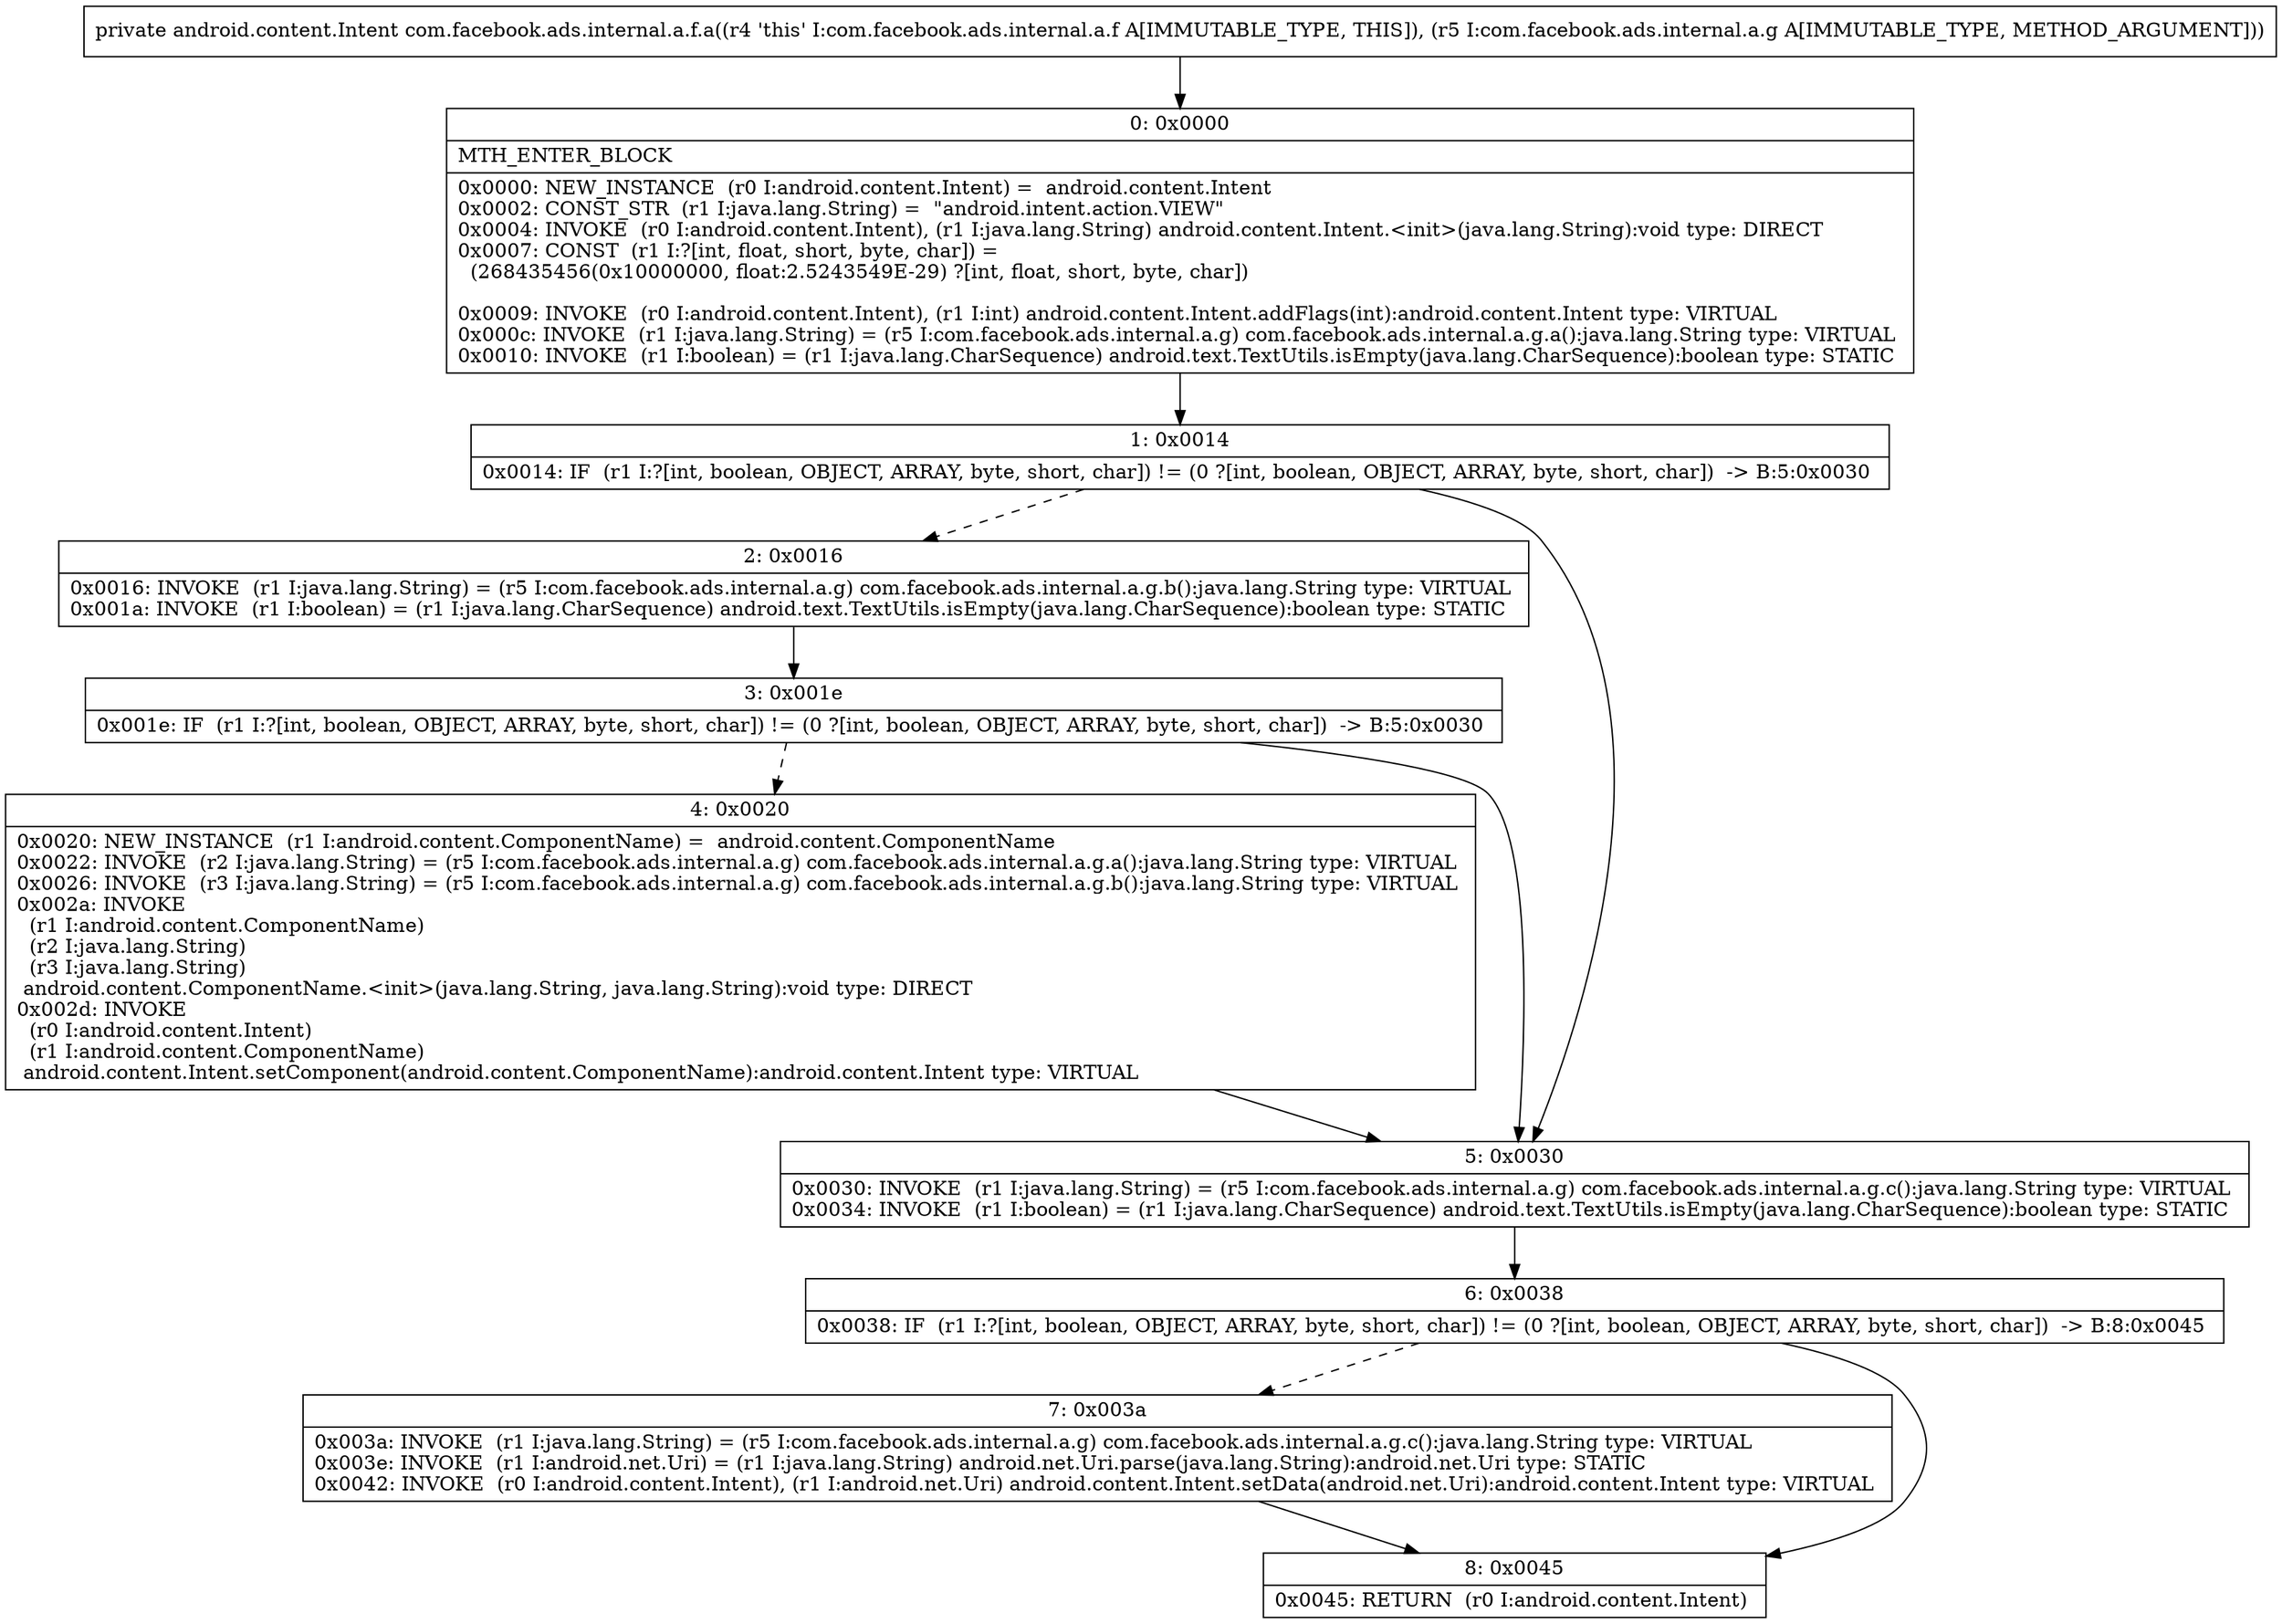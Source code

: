 digraph "CFG forcom.facebook.ads.internal.a.f.a(Lcom\/facebook\/ads\/internal\/a\/g;)Landroid\/content\/Intent;" {
Node_0 [shape=record,label="{0\:\ 0x0000|MTH_ENTER_BLOCK\l|0x0000: NEW_INSTANCE  (r0 I:android.content.Intent) =  android.content.Intent \l0x0002: CONST_STR  (r1 I:java.lang.String) =  \"android.intent.action.VIEW\" \l0x0004: INVOKE  (r0 I:android.content.Intent), (r1 I:java.lang.String) android.content.Intent.\<init\>(java.lang.String):void type: DIRECT \l0x0007: CONST  (r1 I:?[int, float, short, byte, char]) = \l  (268435456(0x10000000, float:2.5243549E\-29) ?[int, float, short, byte, char])\l \l0x0009: INVOKE  (r0 I:android.content.Intent), (r1 I:int) android.content.Intent.addFlags(int):android.content.Intent type: VIRTUAL \l0x000c: INVOKE  (r1 I:java.lang.String) = (r5 I:com.facebook.ads.internal.a.g) com.facebook.ads.internal.a.g.a():java.lang.String type: VIRTUAL \l0x0010: INVOKE  (r1 I:boolean) = (r1 I:java.lang.CharSequence) android.text.TextUtils.isEmpty(java.lang.CharSequence):boolean type: STATIC \l}"];
Node_1 [shape=record,label="{1\:\ 0x0014|0x0014: IF  (r1 I:?[int, boolean, OBJECT, ARRAY, byte, short, char]) != (0 ?[int, boolean, OBJECT, ARRAY, byte, short, char])  \-\> B:5:0x0030 \l}"];
Node_2 [shape=record,label="{2\:\ 0x0016|0x0016: INVOKE  (r1 I:java.lang.String) = (r5 I:com.facebook.ads.internal.a.g) com.facebook.ads.internal.a.g.b():java.lang.String type: VIRTUAL \l0x001a: INVOKE  (r1 I:boolean) = (r1 I:java.lang.CharSequence) android.text.TextUtils.isEmpty(java.lang.CharSequence):boolean type: STATIC \l}"];
Node_3 [shape=record,label="{3\:\ 0x001e|0x001e: IF  (r1 I:?[int, boolean, OBJECT, ARRAY, byte, short, char]) != (0 ?[int, boolean, OBJECT, ARRAY, byte, short, char])  \-\> B:5:0x0030 \l}"];
Node_4 [shape=record,label="{4\:\ 0x0020|0x0020: NEW_INSTANCE  (r1 I:android.content.ComponentName) =  android.content.ComponentName \l0x0022: INVOKE  (r2 I:java.lang.String) = (r5 I:com.facebook.ads.internal.a.g) com.facebook.ads.internal.a.g.a():java.lang.String type: VIRTUAL \l0x0026: INVOKE  (r3 I:java.lang.String) = (r5 I:com.facebook.ads.internal.a.g) com.facebook.ads.internal.a.g.b():java.lang.String type: VIRTUAL \l0x002a: INVOKE  \l  (r1 I:android.content.ComponentName)\l  (r2 I:java.lang.String)\l  (r3 I:java.lang.String)\l android.content.ComponentName.\<init\>(java.lang.String, java.lang.String):void type: DIRECT \l0x002d: INVOKE  \l  (r0 I:android.content.Intent)\l  (r1 I:android.content.ComponentName)\l android.content.Intent.setComponent(android.content.ComponentName):android.content.Intent type: VIRTUAL \l}"];
Node_5 [shape=record,label="{5\:\ 0x0030|0x0030: INVOKE  (r1 I:java.lang.String) = (r5 I:com.facebook.ads.internal.a.g) com.facebook.ads.internal.a.g.c():java.lang.String type: VIRTUAL \l0x0034: INVOKE  (r1 I:boolean) = (r1 I:java.lang.CharSequence) android.text.TextUtils.isEmpty(java.lang.CharSequence):boolean type: STATIC \l}"];
Node_6 [shape=record,label="{6\:\ 0x0038|0x0038: IF  (r1 I:?[int, boolean, OBJECT, ARRAY, byte, short, char]) != (0 ?[int, boolean, OBJECT, ARRAY, byte, short, char])  \-\> B:8:0x0045 \l}"];
Node_7 [shape=record,label="{7\:\ 0x003a|0x003a: INVOKE  (r1 I:java.lang.String) = (r5 I:com.facebook.ads.internal.a.g) com.facebook.ads.internal.a.g.c():java.lang.String type: VIRTUAL \l0x003e: INVOKE  (r1 I:android.net.Uri) = (r1 I:java.lang.String) android.net.Uri.parse(java.lang.String):android.net.Uri type: STATIC \l0x0042: INVOKE  (r0 I:android.content.Intent), (r1 I:android.net.Uri) android.content.Intent.setData(android.net.Uri):android.content.Intent type: VIRTUAL \l}"];
Node_8 [shape=record,label="{8\:\ 0x0045|0x0045: RETURN  (r0 I:android.content.Intent) \l}"];
MethodNode[shape=record,label="{private android.content.Intent com.facebook.ads.internal.a.f.a((r4 'this' I:com.facebook.ads.internal.a.f A[IMMUTABLE_TYPE, THIS]), (r5 I:com.facebook.ads.internal.a.g A[IMMUTABLE_TYPE, METHOD_ARGUMENT])) }"];
MethodNode -> Node_0;
Node_0 -> Node_1;
Node_1 -> Node_2[style=dashed];
Node_1 -> Node_5;
Node_2 -> Node_3;
Node_3 -> Node_4[style=dashed];
Node_3 -> Node_5;
Node_4 -> Node_5;
Node_5 -> Node_6;
Node_6 -> Node_7[style=dashed];
Node_6 -> Node_8;
Node_7 -> Node_8;
}

